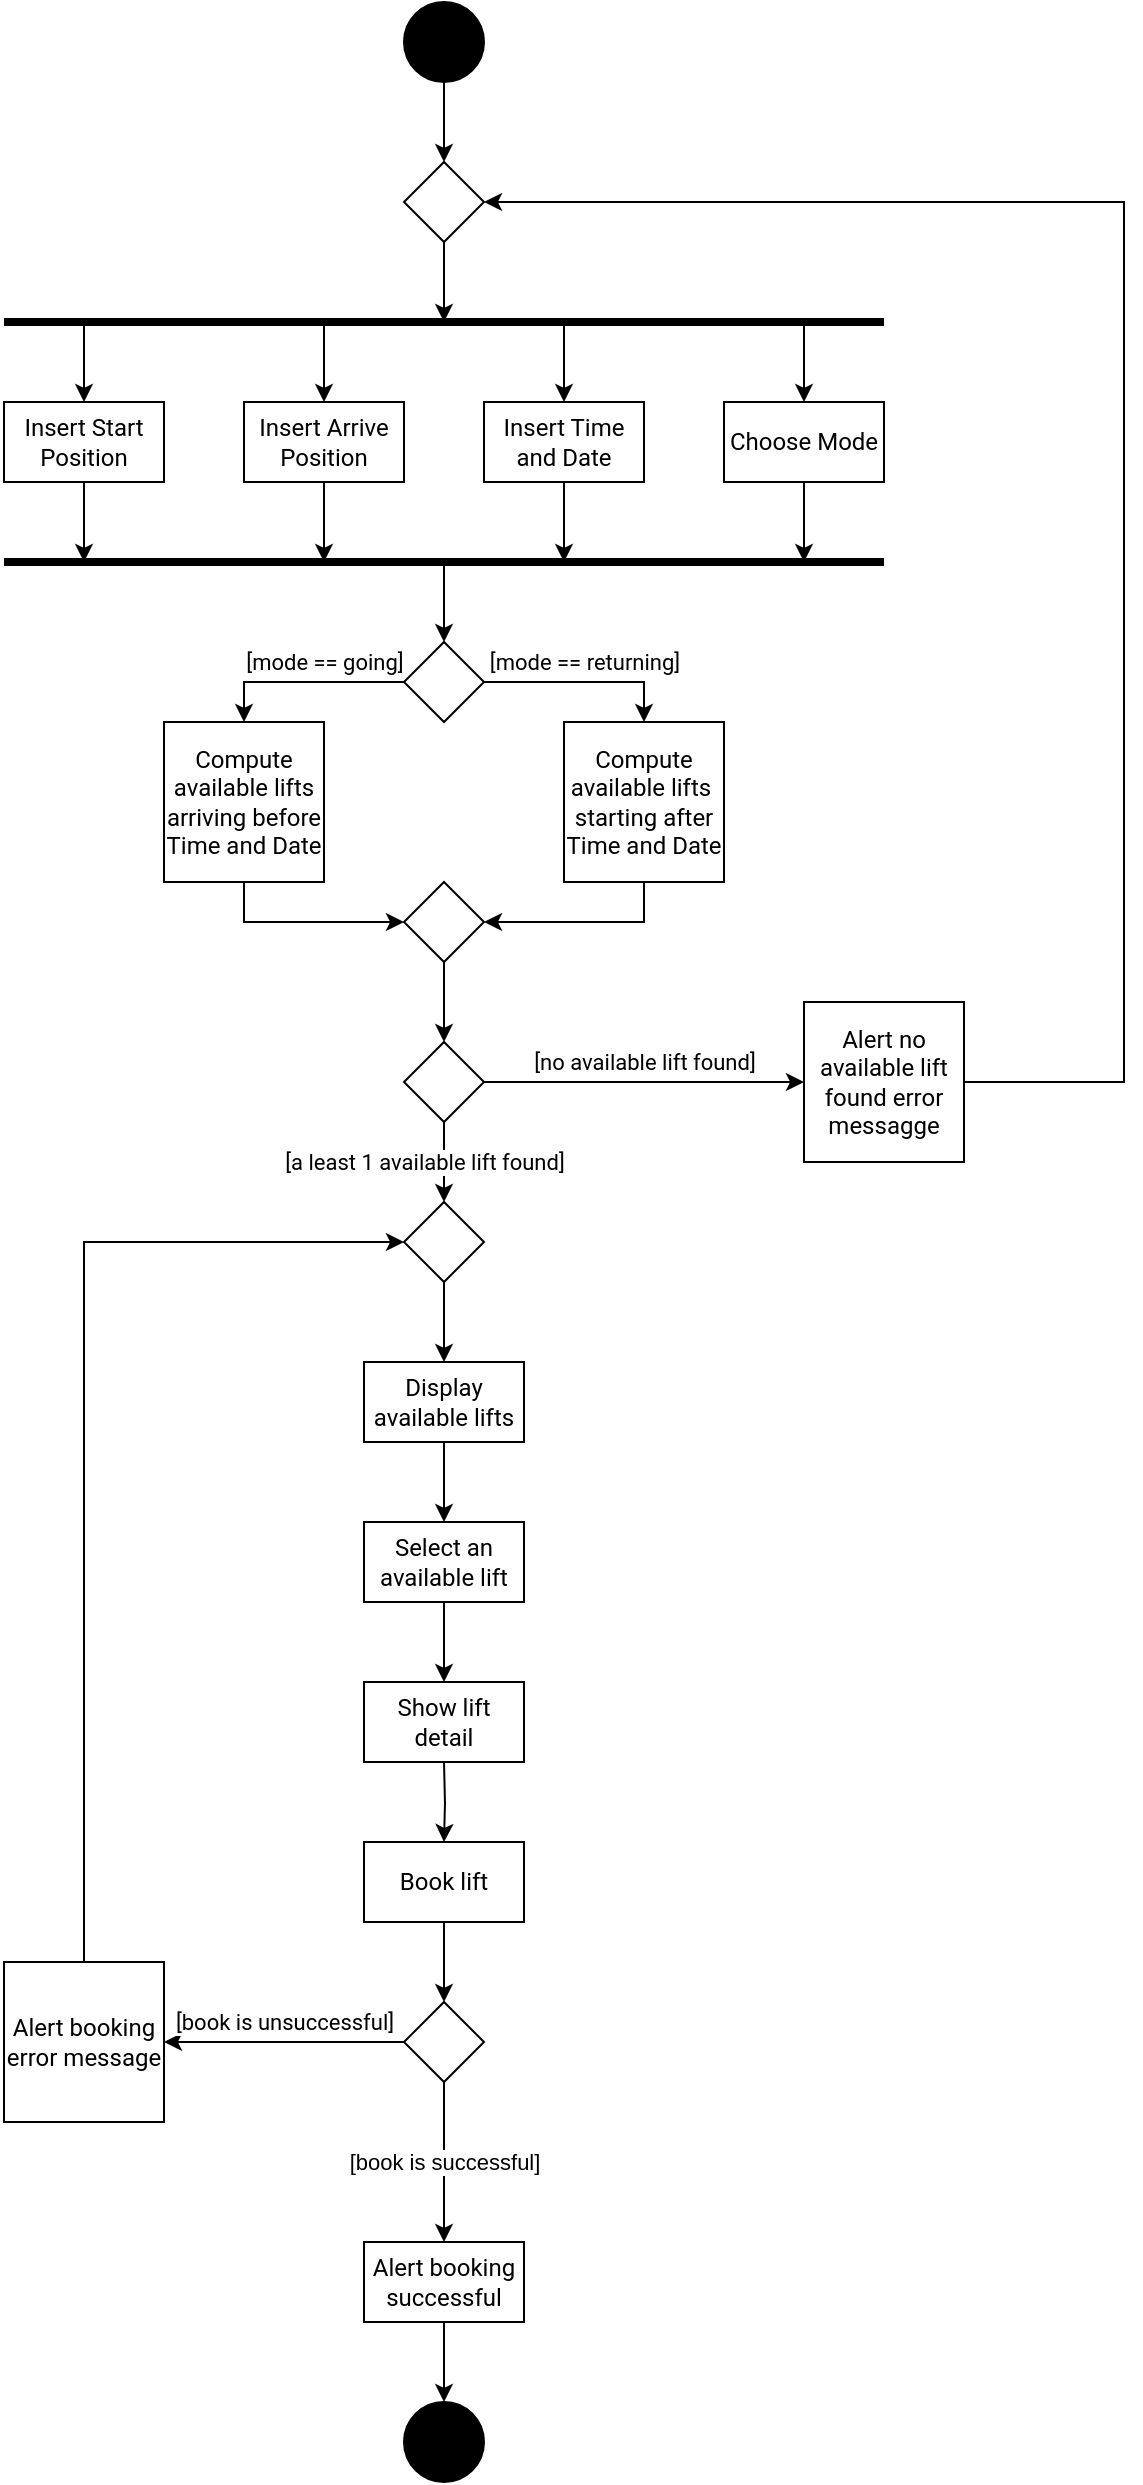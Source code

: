 <mxfile version="13.6.9" type="device"><diagram name="Page-1" id="0783ab3e-0a74-02c8-0abd-f7b4e66b4bec"><mxGraphModel dx="868" dy="810" grid="1" gridSize="10" guides="1" tooltips="1" connect="1" arrows="1" fold="1" page="0" pageScale="1" pageWidth="850" pageHeight="1100" background="#ffffff" math="0" shadow="0"><root><mxCell id="0"/><mxCell id="1" parent="0"/><mxCell id="S5R8LLtThOlBTC1B5ZyI-6" style="edgeStyle=orthogonalEdgeStyle;rounded=0;orthogonalLoop=1;jettySize=auto;html=1;entryX=0.5;entryY=0;entryDx=0;entryDy=0;" parent="1" source="ak_UEWBfvt-fWThJqJDR-1" target="S5R8LLtThOlBTC1B5ZyI-5" edge="1"><mxGeometry relative="1" as="geometry"/></mxCell><mxCell id="ak_UEWBfvt-fWThJqJDR-1" value="" style="ellipse;whiteSpace=wrap;html=1;aspect=fixed;fillColor=#000000;" parent="1" vertex="1"><mxGeometry x="400" y="-40" width="40" height="40" as="geometry"/></mxCell><mxCell id="ak_UEWBfvt-fWThJqJDR-3" value="" style="endArrow=none;html=1;strokeWidth=4;" parent="1" edge="1"><mxGeometry width="50" height="50" relative="1" as="geometry"><mxPoint x="200" y="120" as="sourcePoint"/><mxPoint x="640" y="120" as="targetPoint"/></mxGeometry></mxCell><mxCell id="ak_UEWBfvt-fWThJqJDR-4" value="Insert Start Position" style="rounded=0;whiteSpace=wrap;html=1;gradientColor=none;fillColor=#FFFFFF;fontFamily=Roboto;fontSource=https%3A%2F%2Ffonts.googleapis.com%2Fcss%3Ffamily%3DRoboto;" parent="1" vertex="1"><mxGeometry x="200" y="160" width="80" height="40" as="geometry"/></mxCell><mxCell id="ak_UEWBfvt-fWThJqJDR-5" value="Insert Arrive&lt;br&gt;Position" style="rounded=0;whiteSpace=wrap;html=1;gradientColor=none;fillColor=#FFFFFF;fontFamily=Roboto;fontSource=https%3A%2F%2Ffonts.googleapis.com%2Fcss%3Ffamily%3DRoboto;" parent="1" vertex="1"><mxGeometry x="320" y="160" width="80" height="40" as="geometry"/></mxCell><mxCell id="ak_UEWBfvt-fWThJqJDR-6" value="Insert Time and Date" style="rounded=0;whiteSpace=wrap;html=1;gradientColor=none;fillColor=#FFFFFF;fontFamily=Roboto;fontSource=https%3A%2F%2Ffonts.googleapis.com%2Fcss%3Ffamily%3DRoboto;" parent="1" vertex="1"><mxGeometry x="440" y="160" width="80" height="40" as="geometry"/></mxCell><mxCell id="ak_UEWBfvt-fWThJqJDR-7" value="Choose Mode" style="rounded=0;whiteSpace=wrap;html=1;gradientColor=none;fillColor=#FFFFFF;fontFamily=Roboto;fontSource=https%3A%2F%2Ffonts.googleapis.com%2Fcss%3Ffamily%3DRoboto;" parent="1" vertex="1"><mxGeometry x="560" y="160" width="80" height="40" as="geometry"/></mxCell><mxCell id="ak_UEWBfvt-fWThJqJDR-8" value="" style="endArrow=classic;html=1;strokeWidth=1;fontFamily=Roboto;entryX=0.5;entryY=0;entryDx=0;entryDy=0;" parent="1" target="ak_UEWBfvt-fWThJqJDR-4" edge="1"><mxGeometry width="50" height="50" relative="1" as="geometry"><mxPoint x="240" y="120" as="sourcePoint"/><mxPoint x="180" y="160" as="targetPoint"/></mxGeometry></mxCell><mxCell id="ak_UEWBfvt-fWThJqJDR-9" value="" style="endArrow=classic;html=1;strokeWidth=1;fontFamily=Roboto;entryX=0.5;entryY=0;entryDx=0;entryDy=0;" parent="1" edge="1"><mxGeometry width="50" height="50" relative="1" as="geometry"><mxPoint x="360" y="120" as="sourcePoint"/><mxPoint x="360" y="160" as="targetPoint"/></mxGeometry></mxCell><mxCell id="ak_UEWBfvt-fWThJqJDR-10" value="" style="endArrow=classic;html=1;strokeWidth=1;fontFamily=Roboto;entryX=0.5;entryY=0;entryDx=0;entryDy=0;" parent="1" edge="1"><mxGeometry width="50" height="50" relative="1" as="geometry"><mxPoint x="480" y="120" as="sourcePoint"/><mxPoint x="480" y="160" as="targetPoint"/></mxGeometry></mxCell><mxCell id="ak_UEWBfvt-fWThJqJDR-11" value="" style="endArrow=classic;html=1;strokeWidth=1;fontFamily=Roboto;entryX=0.5;entryY=0;entryDx=0;entryDy=0;" parent="1" edge="1"><mxGeometry width="50" height="50" relative="1" as="geometry"><mxPoint x="600" y="120" as="sourcePoint"/><mxPoint x="600" y="160" as="targetPoint"/></mxGeometry></mxCell><mxCell id="ak_UEWBfvt-fWThJqJDR-12" value="" style="endArrow=classic;html=1;strokeWidth=1;fontFamily=Roboto;entryX=0.5;entryY=0;entryDx=0;entryDy=0;" parent="1" edge="1"><mxGeometry width="50" height="50" relative="1" as="geometry"><mxPoint x="240" y="200" as="sourcePoint"/><mxPoint x="240" y="240" as="targetPoint"/></mxGeometry></mxCell><mxCell id="ak_UEWBfvt-fWThJqJDR-13" value="" style="endArrow=classic;html=1;strokeWidth=1;fontFamily=Roboto;entryX=0.5;entryY=0;entryDx=0;entryDy=0;" parent="1" edge="1"><mxGeometry width="50" height="50" relative="1" as="geometry"><mxPoint x="360" y="200" as="sourcePoint"/><mxPoint x="360" y="240" as="targetPoint"/></mxGeometry></mxCell><mxCell id="ak_UEWBfvt-fWThJqJDR-14" value="" style="endArrow=classic;html=1;strokeWidth=1;fontFamily=Roboto;entryX=0.5;entryY=0;entryDx=0;entryDy=0;" parent="1" edge="1"><mxGeometry width="50" height="50" relative="1" as="geometry"><mxPoint x="480" y="200" as="sourcePoint"/><mxPoint x="480" y="240" as="targetPoint"/></mxGeometry></mxCell><mxCell id="ak_UEWBfvt-fWThJqJDR-15" value="" style="endArrow=classic;html=1;strokeWidth=1;fontFamily=Roboto;entryX=0.5;entryY=0;entryDx=0;entryDy=0;" parent="1" edge="1"><mxGeometry width="50" height="50" relative="1" as="geometry"><mxPoint x="600" y="200" as="sourcePoint"/><mxPoint x="600" y="240" as="targetPoint"/></mxGeometry></mxCell><mxCell id="ak_UEWBfvt-fWThJqJDR-16" value="" style="endArrow=none;html=1;strokeWidth=4;" parent="1" edge="1"><mxGeometry width="50" height="50" relative="1" as="geometry"><mxPoint x="200" y="240" as="sourcePoint"/><mxPoint x="640" y="240" as="targetPoint"/></mxGeometry></mxCell><mxCell id="ak_UEWBfvt-fWThJqJDR-17" value="" style="endArrow=classic;html=1;strokeWidth=1;fontFamily=Roboto;entryX=0.5;entryY=0;entryDx=0;entryDy=0;" parent="1" edge="1"><mxGeometry width="50" height="50" relative="1" as="geometry"><mxPoint x="420" y="240" as="sourcePoint"/><mxPoint x="420" y="280" as="targetPoint"/></mxGeometry></mxCell><mxCell id="ak_UEWBfvt-fWThJqJDR-21" value="[mode == going]" style="edgeStyle=orthogonalEdgeStyle;rounded=0;orthogonalLoop=1;jettySize=auto;html=1;entryX=0.5;entryY=0;entryDx=0;entryDy=0;strokeWidth=1;fontFamily=Roboto;" parent="1" source="ak_UEWBfvt-fWThJqJDR-18" target="ak_UEWBfvt-fWThJqJDR-19" edge="1"><mxGeometry x="-0.2" y="-10" relative="1" as="geometry"><mxPoint as="offset"/></mxGeometry></mxCell><mxCell id="ak_UEWBfvt-fWThJqJDR-22" value="[mode == returning]" style="edgeStyle=orthogonalEdgeStyle;rounded=0;orthogonalLoop=1;jettySize=auto;html=1;exitX=1;exitY=0.5;exitDx=0;exitDy=0;entryX=0.5;entryY=0;entryDx=0;entryDy=0;strokeWidth=1;fontFamily=Roboto;" parent="1" source="ak_UEWBfvt-fWThJqJDR-18" target="ak_UEWBfvt-fWThJqJDR-20" edge="1"><mxGeometry y="10" relative="1" as="geometry"><mxPoint as="offset"/></mxGeometry></mxCell><mxCell id="ak_UEWBfvt-fWThJqJDR-18" value="" style="rhombus;whiteSpace=wrap;html=1;fillColor=#FFFFFF;gradientColor=none;fontFamily=Roboto;" parent="1" vertex="1"><mxGeometry x="400" y="280" width="40" height="40" as="geometry"/></mxCell><mxCell id="ak_UEWBfvt-fWThJqJDR-24" style="edgeStyle=orthogonalEdgeStyle;rounded=0;orthogonalLoop=1;jettySize=auto;html=1;entryX=0;entryY=0.5;entryDx=0;entryDy=0;strokeWidth=1;fontFamily=Roboto;" parent="1" source="ak_UEWBfvt-fWThJqJDR-19" target="ak_UEWBfvt-fWThJqJDR-23" edge="1"><mxGeometry relative="1" as="geometry"><Array as="points"><mxPoint x="320" y="420"/></Array></mxGeometry></mxCell><mxCell id="ak_UEWBfvt-fWThJqJDR-19" value="Compute available lifts arriving before Time and Date" style="rounded=0;whiteSpace=wrap;html=1;gradientColor=none;fillColor=#FFFFFF;fontFamily=Roboto;fontSource=https%3A%2F%2Ffonts.googleapis.com%2Fcss%3Ffamily%3DRoboto;" parent="1" vertex="1"><mxGeometry x="280" y="320" width="80" height="80" as="geometry"/></mxCell><mxCell id="ak_UEWBfvt-fWThJqJDR-25" style="edgeStyle=orthogonalEdgeStyle;rounded=0;orthogonalLoop=1;jettySize=auto;html=1;entryX=1;entryY=0.5;entryDx=0;entryDy=0;strokeWidth=1;fontFamily=Roboto;" parent="1" source="ak_UEWBfvt-fWThJqJDR-20" target="ak_UEWBfvt-fWThJqJDR-23" edge="1"><mxGeometry relative="1" as="geometry"><Array as="points"><mxPoint x="520" y="420"/></Array></mxGeometry></mxCell><mxCell id="ak_UEWBfvt-fWThJqJDR-20" value="&lt;span&gt;Compute available lifts&amp;nbsp; starting after Time and Date&lt;/span&gt;" style="rounded=0;whiteSpace=wrap;html=1;gradientColor=none;fillColor=#FFFFFF;fontFamily=Roboto;fontSource=https%3A%2F%2Ffonts.googleapis.com%2Fcss%3Ffamily%3DRoboto;" parent="1" vertex="1"><mxGeometry x="480" y="320" width="80" height="80" as="geometry"/></mxCell><mxCell id="ak_UEWBfvt-fWThJqJDR-23" value="" style="rhombus;whiteSpace=wrap;html=1;fillColor=#FFFFFF;gradientColor=none;fontFamily=Roboto;" parent="1" vertex="1"><mxGeometry x="400" y="400" width="40" height="40" as="geometry"/></mxCell><mxCell id="ak_UEWBfvt-fWThJqJDR-30" value="[a least 1 available lift found]" style="edgeStyle=orthogonalEdgeStyle;rounded=0;orthogonalLoop=1;jettySize=auto;html=1;strokeWidth=1;fontFamily=Roboto;" parent="1" source="ak_UEWBfvt-fWThJqJDR-26" target="ak_UEWBfvt-fWThJqJDR-29" edge="1"><mxGeometry y="-10" relative="1" as="geometry"><mxPoint as="offset"/></mxGeometry></mxCell><mxCell id="ak_UEWBfvt-fWThJqJDR-46" value="[no available lift found]" style="edgeStyle=orthogonalEdgeStyle;rounded=0;orthogonalLoop=1;jettySize=auto;html=1;strokeWidth=1;fontFamily=Roboto;" parent="1" source="ak_UEWBfvt-fWThJqJDR-26" target="ak_UEWBfvt-fWThJqJDR-43" edge="1"><mxGeometry y="10" relative="1" as="geometry"><mxPoint as="offset"/></mxGeometry></mxCell><mxCell id="ak_UEWBfvt-fWThJqJDR-26" value="" style="rhombus;whiteSpace=wrap;html=1;fillColor=#FFFFFF;gradientColor=none;fontFamily=Roboto;" parent="1" vertex="1"><mxGeometry x="400" y="480" width="40" height="40" as="geometry"/></mxCell><mxCell id="ak_UEWBfvt-fWThJqJDR-27" value="" style="endArrow=classic;html=1;strokeWidth=1;fontFamily=Roboto;entryX=0.5;entryY=0;entryDx=0;entryDy=0;" parent="1" edge="1"><mxGeometry width="50" height="50" relative="1" as="geometry"><mxPoint x="420" y="440" as="sourcePoint"/><mxPoint x="420" y="480" as="targetPoint"/></mxGeometry></mxCell><mxCell id="ak_UEWBfvt-fWThJqJDR-28" value="Select an available lift" style="rounded=0;whiteSpace=wrap;html=1;gradientColor=none;fillColor=#FFFFFF;fontFamily=Roboto;fontSource=https%3A%2F%2Ffonts.googleapis.com%2Fcss%3Ffamily%3DRoboto;" parent="1" vertex="1"><mxGeometry x="380" y="720" width="80" height="40" as="geometry"/></mxCell><mxCell id="ak_UEWBfvt-fWThJqJDR-29" value="" style="rhombus;whiteSpace=wrap;html=1;fillColor=#FFFFFF;gradientColor=none;fontFamily=Roboto;" parent="1" vertex="1"><mxGeometry x="400" y="560" width="40" height="40" as="geometry"/></mxCell><mxCell id="ak_UEWBfvt-fWThJqJDR-31" value="" style="endArrow=classic;html=1;strokeWidth=1;fontFamily=Roboto;entryX=0.5;entryY=0;entryDx=0;entryDy=0;" parent="1" source="ak_UEWBfvt-fWThJqJDR-29" edge="1"><mxGeometry width="50" height="50" relative="1" as="geometry"><mxPoint x="650" y="680" as="sourcePoint"/><mxPoint x="420" y="640" as="targetPoint"/></mxGeometry></mxCell><mxCell id="ak_UEWBfvt-fWThJqJDR-32" value="Book lift" style="rounded=0;whiteSpace=wrap;html=1;gradientColor=none;fillColor=#FFFFFF;fontFamily=Roboto;fontSource=https%3A%2F%2Ffonts.googleapis.com%2Fcss%3Ffamily%3DRoboto;" parent="1" vertex="1"><mxGeometry x="380" y="880" width="80" height="40" as="geometry"/></mxCell><mxCell id="ak_UEWBfvt-fWThJqJDR-33" value="" style="endArrow=classic;html=1;strokeWidth=1;fontFamily=Roboto;entryX=0.5;entryY=0;entryDx=0;entryDy=0;" parent="1" edge="1"><mxGeometry width="50" height="50" relative="1" as="geometry"><mxPoint x="420" y="760" as="sourcePoint"/><mxPoint x="420" y="800" as="targetPoint"/></mxGeometry></mxCell><mxCell id="ak_UEWBfvt-fWThJqJDR-40" value="[book is unsuccessful]" style="edgeStyle=orthogonalEdgeStyle;rounded=0;orthogonalLoop=1;jettySize=auto;html=1;entryX=1;entryY=0.5;entryDx=0;entryDy=0;strokeWidth=1;fontFamily=Roboto;" parent="1" source="ak_UEWBfvt-fWThJqJDR-34" target="ak_UEWBfvt-fWThJqJDR-39" edge="1"><mxGeometry y="-10" relative="1" as="geometry"><Array as="points"><mxPoint x="290" y="980"/></Array><mxPoint as="offset"/></mxGeometry></mxCell><mxCell id="S5R8LLtThOlBTC1B5ZyI-3" value="[book is successful]" style="edgeStyle=orthogonalEdgeStyle;rounded=0;orthogonalLoop=1;jettySize=auto;html=1;entryX=0.5;entryY=0;entryDx=0;entryDy=0;" parent="1" source="ak_UEWBfvt-fWThJqJDR-34" target="S5R8LLtThOlBTC1B5ZyI-11" edge="1"><mxGeometry relative="1" as="geometry"><mxPoint x="560" y="1060" as="targetPoint"/></mxGeometry></mxCell><mxCell id="ak_UEWBfvt-fWThJqJDR-34" value="" style="rhombus;whiteSpace=wrap;html=1;fillColor=#FFFFFF;gradientColor=none;fontFamily=Roboto;" parent="1" vertex="1"><mxGeometry x="400" y="960" width="40" height="40" as="geometry"/></mxCell><mxCell id="ak_UEWBfvt-fWThJqJDR-35" value="" style="endArrow=classic;html=1;strokeWidth=1;fontFamily=Roboto;entryX=0.5;entryY=0;entryDx=0;entryDy=0;" parent="1" edge="1"><mxGeometry width="50" height="50" relative="1" as="geometry"><mxPoint x="420" y="920" as="sourcePoint"/><mxPoint x="420" y="960" as="targetPoint"/></mxGeometry></mxCell><mxCell id="ak_UEWBfvt-fWThJqJDR-36" value="" style="ellipse;whiteSpace=wrap;html=1;aspect=fixed;fillColor=#000000;" parent="1" vertex="1"><mxGeometry x="400" y="1160" width="40" height="40" as="geometry"/></mxCell><mxCell id="ak_UEWBfvt-fWThJqJDR-47" style="edgeStyle=orthogonalEdgeStyle;rounded=0;orthogonalLoop=1;jettySize=auto;html=1;entryX=0;entryY=0.5;entryDx=0;entryDy=0;strokeWidth=1;fontFamily=Roboto;" parent="1" source="ak_UEWBfvt-fWThJqJDR-39" target="ak_UEWBfvt-fWThJqJDR-29" edge="1"><mxGeometry relative="1" as="geometry"><Array as="points"><mxPoint x="240" y="580"/></Array></mxGeometry></mxCell><mxCell id="ak_UEWBfvt-fWThJqJDR-39" value="Alert booking error message" style="rounded=0;whiteSpace=wrap;html=1;gradientColor=none;fillColor=#FFFFFF;fontFamily=Roboto;fontSource=https%3A%2F%2Ffonts.googleapis.com%2Fcss%3Ffamily%3DRoboto;" parent="1" vertex="1"><mxGeometry x="200" y="940" width="80" height="80" as="geometry"/></mxCell><mxCell id="S5R8LLtThOlBTC1B5ZyI-8" style="edgeStyle=orthogonalEdgeStyle;rounded=0;orthogonalLoop=1;jettySize=auto;html=1;entryX=1;entryY=0.5;entryDx=0;entryDy=0;" parent="1" source="ak_UEWBfvt-fWThJqJDR-43" target="S5R8LLtThOlBTC1B5ZyI-5" edge="1"><mxGeometry relative="1" as="geometry"><Array as="points"><mxPoint x="760" y="500"/><mxPoint x="760" y="60"/></Array></mxGeometry></mxCell><mxCell id="ak_UEWBfvt-fWThJqJDR-43" value="Alert no available lift found error messagge" style="rounded=0;whiteSpace=wrap;html=1;gradientColor=none;fillColor=#FFFFFF;fontFamily=Roboto;fontSource=https%3A%2F%2Ffonts.googleapis.com%2Fcss%3Ffamily%3DRoboto;" parent="1" vertex="1"><mxGeometry x="600" y="460" width="80" height="80" as="geometry"/></mxCell><mxCell id="S5R8LLtThOlBTC1B5ZyI-2" style="edgeStyle=orthogonalEdgeStyle;rounded=0;orthogonalLoop=1;jettySize=auto;html=1;entryX=0.5;entryY=0;entryDx=0;entryDy=0;" parent="1" edge="1"><mxGeometry relative="1" as="geometry"><mxPoint x="420" y="840" as="sourcePoint"/><mxPoint x="420" y="880" as="targetPoint"/></mxGeometry></mxCell><mxCell id="S5R8LLtThOlBTC1B5ZyI-1" value="Show lift detail" style="rounded=0;whiteSpace=wrap;html=1;gradientColor=none;fillColor=#FFFFFF;fontFamily=Roboto;fontSource=https%3A%2F%2Ffonts.googleapis.com%2Fcss%3Ffamily%3DRoboto;" parent="1" vertex="1"><mxGeometry x="380" y="800" width="80" height="40" as="geometry"/></mxCell><mxCell id="S5R8LLtThOlBTC1B5ZyI-7" style="edgeStyle=orthogonalEdgeStyle;rounded=0;orthogonalLoop=1;jettySize=auto;html=1;" parent="1" source="S5R8LLtThOlBTC1B5ZyI-5" edge="1"><mxGeometry relative="1" as="geometry"><mxPoint x="420" y="120" as="targetPoint"/></mxGeometry></mxCell><mxCell id="S5R8LLtThOlBTC1B5ZyI-5" value="" style="rhombus;whiteSpace=wrap;html=1;" parent="1" vertex="1"><mxGeometry x="400" y="40" width="40" height="40" as="geometry"/></mxCell><mxCell id="S5R8LLtThOlBTC1B5ZyI-10" style="edgeStyle=orthogonalEdgeStyle;rounded=0;orthogonalLoop=1;jettySize=auto;html=1;entryX=0.5;entryY=0;entryDx=0;entryDy=0;" parent="1" source="S5R8LLtThOlBTC1B5ZyI-9" target="ak_UEWBfvt-fWThJqJDR-28" edge="1"><mxGeometry relative="1" as="geometry"/></mxCell><mxCell id="S5R8LLtThOlBTC1B5ZyI-9" value="Display available lifts" style="rounded=0;whiteSpace=wrap;html=1;gradientColor=none;fillColor=#FFFFFF;fontFamily=Roboto;fontSource=https%3A%2F%2Ffonts.googleapis.com%2Fcss%3Ffamily%3DRoboto;" parent="1" vertex="1"><mxGeometry x="380" y="640" width="80" height="40" as="geometry"/></mxCell><mxCell id="S5R8LLtThOlBTC1B5ZyI-12" style="edgeStyle=orthogonalEdgeStyle;rounded=0;orthogonalLoop=1;jettySize=auto;html=1;entryX=0.5;entryY=0;entryDx=0;entryDy=0;" parent="1" source="S5R8LLtThOlBTC1B5ZyI-11" target="ak_UEWBfvt-fWThJqJDR-36" edge="1"><mxGeometry relative="1" as="geometry"/></mxCell><mxCell id="S5R8LLtThOlBTC1B5ZyI-11" value="Alert booking successful" style="rounded=0;whiteSpace=wrap;html=1;gradientColor=none;fillColor=#FFFFFF;fontFamily=Roboto;fontSource=https%3A%2F%2Ffonts.googleapis.com%2Fcss%3Ffamily%3DRoboto;" parent="1" vertex="1"><mxGeometry x="380" y="1080" width="80" height="40" as="geometry"/></mxCell></root></mxGraphModel></diagram></mxfile>